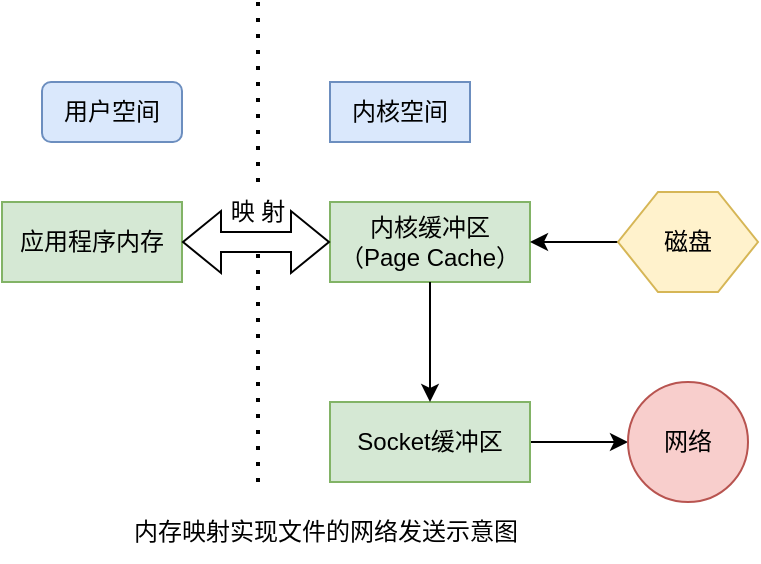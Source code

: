 <mxfile version="21.6.3" type="github">
  <diagram name="第 1 页" id="wOTO3hxOYuGsI5tLk81Z">
    <mxGraphModel dx="954" dy="623" grid="1" gridSize="10" guides="1" tooltips="1" connect="1" arrows="1" fold="1" page="1" pageScale="1" pageWidth="827" pageHeight="1169" math="0" shadow="0">
      <root>
        <mxCell id="0" />
        <mxCell id="1" parent="0" />
        <mxCell id="upj4Gr8fQarzvdloPsAF-1" value="用户空间" style="rounded=1;whiteSpace=wrap;html=1;fillColor=#dae8fc;strokeColor=#6c8ebf;" vertex="1" parent="1">
          <mxGeometry x="202" y="120" width="70" height="30" as="geometry" />
        </mxCell>
        <mxCell id="upj4Gr8fQarzvdloPsAF-2" value="内核空间" style="rounded=1;whiteSpace=wrap;html=1;fillColor=#dae8fc;strokeColor=#6c8ebf;arcSize=0;" vertex="1" parent="1">
          <mxGeometry x="346" y="120" width="70" height="30" as="geometry" />
        </mxCell>
        <mxCell id="upj4Gr8fQarzvdloPsAF-3" value="" style="endArrow=none;dashed=1;html=1;dashPattern=1 3;strokeWidth=2;rounded=0;" edge="1" parent="1" source="upj4Gr8fQarzvdloPsAF-10">
          <mxGeometry width="50" height="50" relative="1" as="geometry">
            <mxPoint x="310" y="320" as="sourcePoint" />
            <mxPoint x="310" y="80" as="targetPoint" />
          </mxGeometry>
        </mxCell>
        <mxCell id="upj4Gr8fQarzvdloPsAF-6" value="应用程序内存" style="rounded=0;whiteSpace=wrap;html=1;fillColor=#d5e8d4;strokeColor=#82b366;" vertex="1" parent="1">
          <mxGeometry x="182" y="180" width="90" height="40" as="geometry" />
        </mxCell>
        <mxCell id="upj4Gr8fQarzvdloPsAF-7" value="内核缓冲区&lt;br&gt;（Page Cache）" style="rounded=0;whiteSpace=wrap;html=1;fillColor=#d5e8d4;strokeColor=#82b366;" vertex="1" parent="1">
          <mxGeometry x="346" y="180" width="100" height="40" as="geometry" />
        </mxCell>
        <mxCell id="upj4Gr8fQarzvdloPsAF-16" style="edgeStyle=orthogonalEdgeStyle;rounded=0;orthogonalLoop=1;jettySize=auto;html=1;exitX=1;exitY=0.5;exitDx=0;exitDy=0;entryX=0;entryY=0.5;entryDx=0;entryDy=0;" edge="1" parent="1" source="upj4Gr8fQarzvdloPsAF-8" target="upj4Gr8fQarzvdloPsAF-15">
          <mxGeometry relative="1" as="geometry" />
        </mxCell>
        <mxCell id="upj4Gr8fQarzvdloPsAF-8" value="Socket缓冲区" style="rounded=0;whiteSpace=wrap;html=1;fillColor=#d5e8d4;strokeColor=#82b366;" vertex="1" parent="1">
          <mxGeometry x="346" y="280" width="100" height="40" as="geometry" />
        </mxCell>
        <mxCell id="upj4Gr8fQarzvdloPsAF-9" value="" style="shape=flexArrow;endArrow=classic;startArrow=classic;html=1;rounded=0;exitX=1;exitY=0.5;exitDx=0;exitDy=0;entryX=0;entryY=0.5;entryDx=0;entryDy=0;" edge="1" parent="1" source="upj4Gr8fQarzvdloPsAF-6" target="upj4Gr8fQarzvdloPsAF-7">
          <mxGeometry width="100" height="100" relative="1" as="geometry">
            <mxPoint x="360" y="370" as="sourcePoint" />
            <mxPoint x="460" y="270" as="targetPoint" />
          </mxGeometry>
        </mxCell>
        <mxCell id="upj4Gr8fQarzvdloPsAF-11" value="" style="endArrow=none;dashed=1;html=1;dashPattern=1 3;strokeWidth=2;rounded=0;" edge="1" parent="1" target="upj4Gr8fQarzvdloPsAF-10">
          <mxGeometry width="50" height="50" relative="1" as="geometry">
            <mxPoint x="310" y="320" as="sourcePoint" />
            <mxPoint x="310" y="80" as="targetPoint" />
          </mxGeometry>
        </mxCell>
        <mxCell id="upj4Gr8fQarzvdloPsAF-10" value="映 射" style="text;strokeColor=none;align=center;fillColor=none;html=1;verticalAlign=middle;whiteSpace=wrap;rounded=0;" vertex="1" parent="1">
          <mxGeometry x="280" y="170" width="60" height="30" as="geometry" />
        </mxCell>
        <mxCell id="upj4Gr8fQarzvdloPsAF-12" value="" style="endArrow=classic;html=1;rounded=0;entryX=0.5;entryY=0;entryDx=0;entryDy=0;exitX=0.5;exitY=1;exitDx=0;exitDy=0;" edge="1" parent="1" source="upj4Gr8fQarzvdloPsAF-7" target="upj4Gr8fQarzvdloPsAF-8">
          <mxGeometry width="50" height="50" relative="1" as="geometry">
            <mxPoint x="330" y="220" as="sourcePoint" />
            <mxPoint x="380" y="170" as="targetPoint" />
          </mxGeometry>
        </mxCell>
        <mxCell id="upj4Gr8fQarzvdloPsAF-14" style="edgeStyle=orthogonalEdgeStyle;rounded=0;orthogonalLoop=1;jettySize=auto;html=1;entryX=1;entryY=0.5;entryDx=0;entryDy=0;" edge="1" parent="1" source="upj4Gr8fQarzvdloPsAF-13" target="upj4Gr8fQarzvdloPsAF-7">
          <mxGeometry relative="1" as="geometry" />
        </mxCell>
        <mxCell id="upj4Gr8fQarzvdloPsAF-13" value="磁盘" style="shape=hexagon;perimeter=hexagonPerimeter2;whiteSpace=wrap;html=1;fixedSize=1;fillColor=#fff2cc;strokeColor=#d6b656;" vertex="1" parent="1">
          <mxGeometry x="490" y="175" width="70" height="50" as="geometry" />
        </mxCell>
        <mxCell id="upj4Gr8fQarzvdloPsAF-15" value="网络" style="ellipse;whiteSpace=wrap;html=1;aspect=fixed;fillColor=#f8cecc;strokeColor=#b85450;" vertex="1" parent="1">
          <mxGeometry x="495" y="270" width="60" height="60" as="geometry" />
        </mxCell>
        <mxCell id="upj4Gr8fQarzvdloPsAF-17" value="内存映射实现文件的网络发送示意图" style="text;strokeColor=none;align=center;fillColor=none;html=1;verticalAlign=middle;whiteSpace=wrap;rounded=0;" vertex="1" parent="1">
          <mxGeometry x="242" y="330" width="204" height="30" as="geometry" />
        </mxCell>
      </root>
    </mxGraphModel>
  </diagram>
</mxfile>
